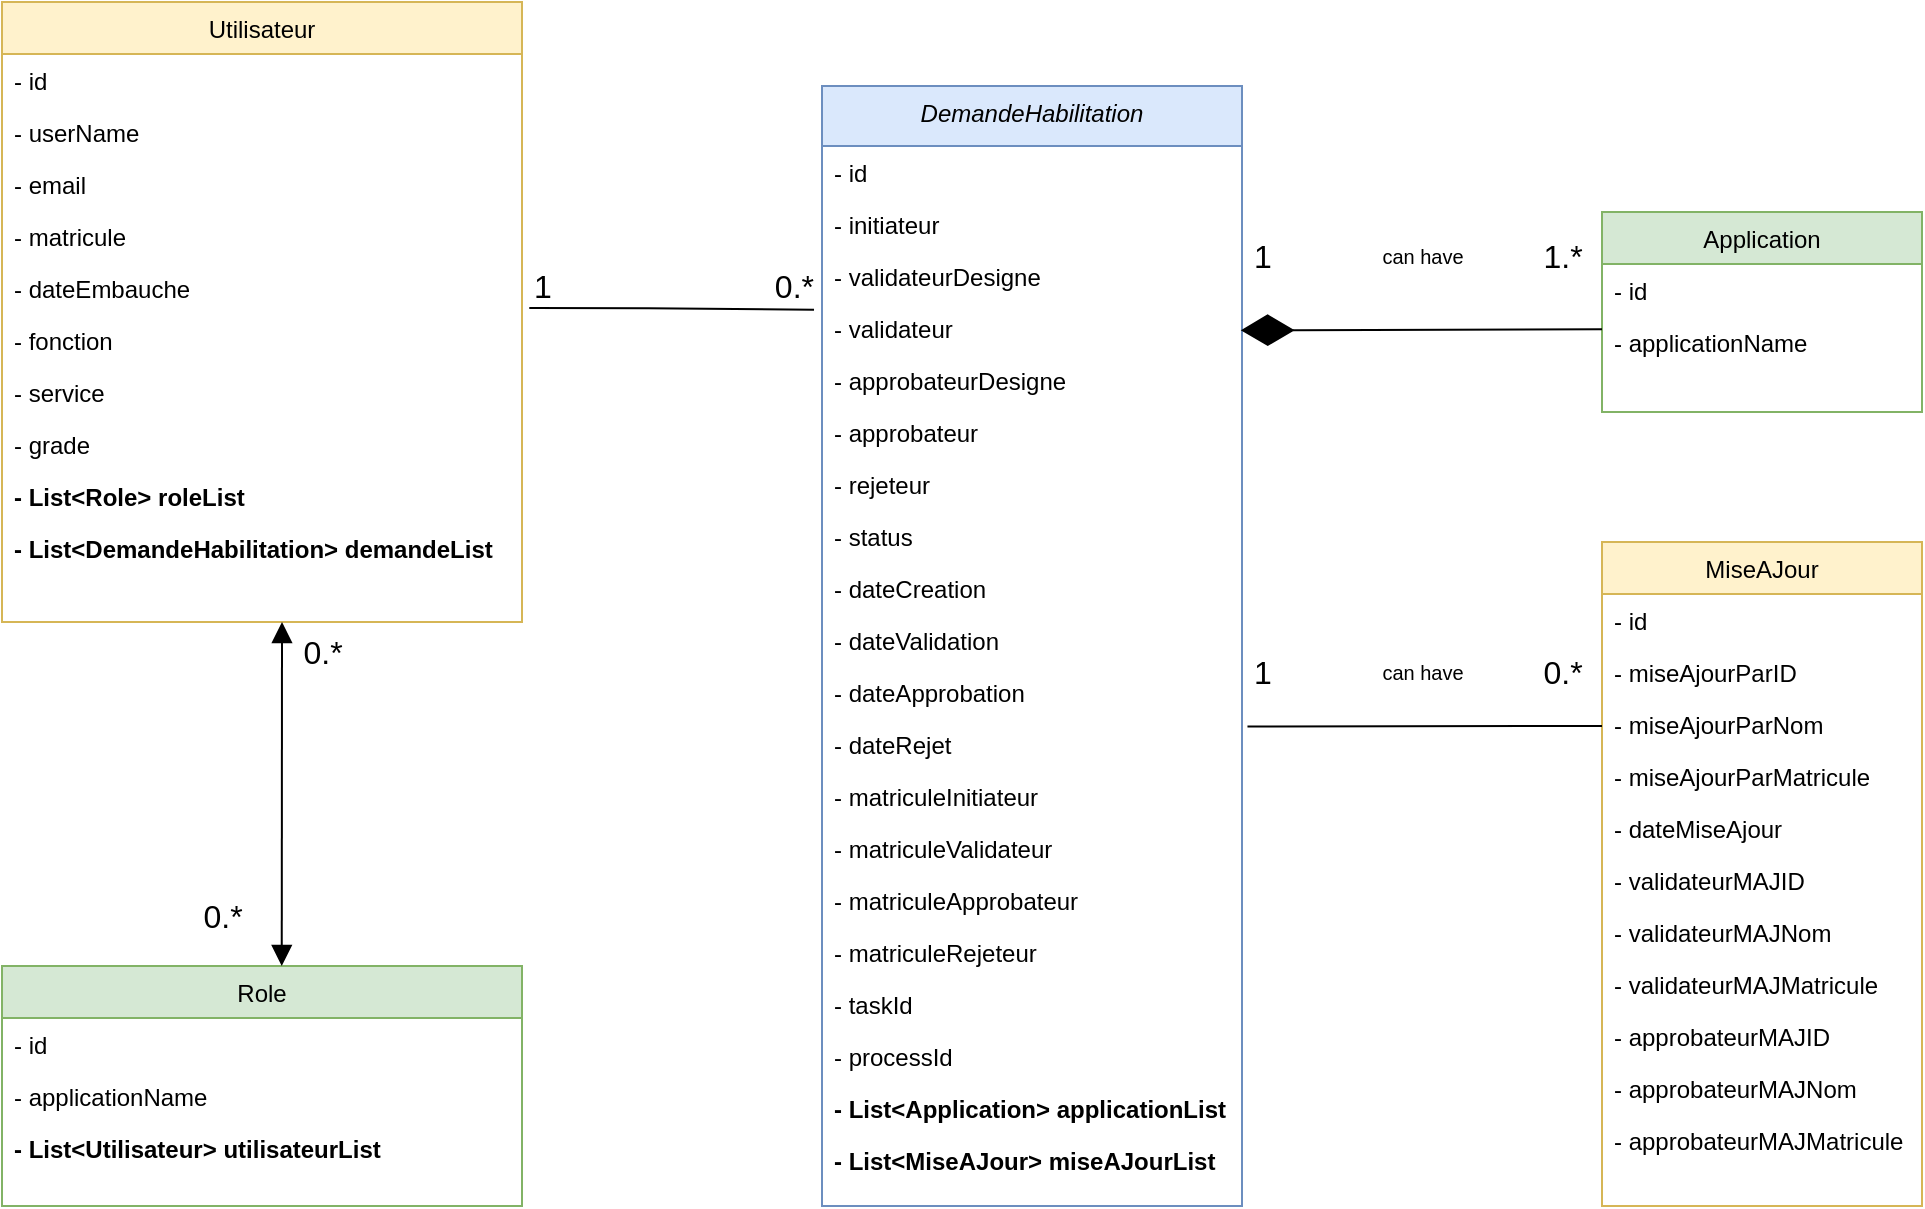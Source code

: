 <mxfile version="21.7.5" type="github">
  <diagram id="C5RBs43oDa-KdzZeNtuy" name="Page-1">
    <mxGraphModel dx="2200" dy="759" grid="1" gridSize="10" guides="1" tooltips="1" connect="1" arrows="1" fold="1" page="1" pageScale="1" pageWidth="827" pageHeight="1169" math="0" shadow="0">
      <root>
        <mxCell id="WIyWlLk6GJQsqaUBKTNV-0" />
        <mxCell id="WIyWlLk6GJQsqaUBKTNV-1" parent="WIyWlLk6GJQsqaUBKTNV-0" />
        <mxCell id="zkfFHV4jXpPFQw0GAbJ--0" value="DemandeHabilitation" style="swimlane;fontStyle=2;align=center;verticalAlign=top;childLayout=stackLayout;horizontal=1;startSize=30;horizontalStack=0;resizeParent=1;resizeLast=0;collapsible=1;marginBottom=0;rounded=0;shadow=0;strokeWidth=1;direction=east;fillColor=#dae8fc;strokeColor=#6c8ebf;" parent="WIyWlLk6GJQsqaUBKTNV-1" vertex="1">
          <mxGeometry x="130" y="120" width="210" height="560" as="geometry">
            <mxRectangle x="230" y="140" width="160" height="26" as="alternateBounds" />
          </mxGeometry>
        </mxCell>
        <mxCell id="zkfFHV4jXpPFQw0GAbJ--18" value="- id" style="text;align=left;verticalAlign=top;spacingLeft=4;spacingRight=4;overflow=hidden;rotatable=0;points=[[0,0.5],[1,0.5]];portConstraint=eastwest;" parent="zkfFHV4jXpPFQw0GAbJ--0" vertex="1">
          <mxGeometry y="30" width="210" height="26" as="geometry" />
        </mxCell>
        <mxCell id="B4z7yMbb7oqRhIw1RZV_-14" value="- initiateur" style="text;align=left;verticalAlign=top;spacingLeft=4;spacingRight=4;overflow=hidden;rotatable=0;points=[[0,0.5],[1,0.5]];portConstraint=eastwest;" vertex="1" parent="zkfFHV4jXpPFQw0GAbJ--0">
          <mxGeometry y="56" width="210" height="26" as="geometry" />
        </mxCell>
        <mxCell id="B4z7yMbb7oqRhIw1RZV_-15" value="- validateurDesigne" style="text;align=left;verticalAlign=top;spacingLeft=4;spacingRight=4;overflow=hidden;rotatable=0;points=[[0,0.5],[1,0.5]];portConstraint=eastwest;" vertex="1" parent="zkfFHV4jXpPFQw0GAbJ--0">
          <mxGeometry y="82" width="210" height="26" as="geometry" />
        </mxCell>
        <mxCell id="B4z7yMbb7oqRhIw1RZV_-16" value="- validateur" style="text;align=left;verticalAlign=top;spacingLeft=4;spacingRight=4;overflow=hidden;rotatable=0;points=[[0,0.5],[1,0.5]];portConstraint=eastwest;" vertex="1" parent="zkfFHV4jXpPFQw0GAbJ--0">
          <mxGeometry y="108" width="210" height="26" as="geometry" />
        </mxCell>
        <mxCell id="B4z7yMbb7oqRhIw1RZV_-17" value="- approbateurDesigne" style="text;align=left;verticalAlign=top;spacingLeft=4;spacingRight=4;overflow=hidden;rotatable=0;points=[[0,0.5],[1,0.5]];portConstraint=eastwest;" vertex="1" parent="zkfFHV4jXpPFQw0GAbJ--0">
          <mxGeometry y="134" width="210" height="26" as="geometry" />
        </mxCell>
        <mxCell id="B4z7yMbb7oqRhIw1RZV_-18" value="- approbateur" style="text;align=left;verticalAlign=top;spacingLeft=4;spacingRight=4;overflow=hidden;rotatable=0;points=[[0,0.5],[1,0.5]];portConstraint=eastwest;" vertex="1" parent="zkfFHV4jXpPFQw0GAbJ--0">
          <mxGeometry y="160" width="210" height="26" as="geometry" />
        </mxCell>
        <mxCell id="B4z7yMbb7oqRhIw1RZV_-19" value="- rejeteur" style="text;align=left;verticalAlign=top;spacingLeft=4;spacingRight=4;overflow=hidden;rotatable=0;points=[[0,0.5],[1,0.5]];portConstraint=eastwest;" vertex="1" parent="zkfFHV4jXpPFQw0GAbJ--0">
          <mxGeometry y="186" width="210" height="26" as="geometry" />
        </mxCell>
        <mxCell id="B4z7yMbb7oqRhIw1RZV_-20" value="- status" style="text;align=left;verticalAlign=top;spacingLeft=4;spacingRight=4;overflow=hidden;rotatable=0;points=[[0,0.5],[1,0.5]];portConstraint=eastwest;" vertex="1" parent="zkfFHV4jXpPFQw0GAbJ--0">
          <mxGeometry y="212" width="210" height="26" as="geometry" />
        </mxCell>
        <mxCell id="B4z7yMbb7oqRhIw1RZV_-21" value="- dateCreation" style="text;align=left;verticalAlign=top;spacingLeft=4;spacingRight=4;overflow=hidden;rotatable=0;points=[[0,0.5],[1,0.5]];portConstraint=eastwest;" vertex="1" parent="zkfFHV4jXpPFQw0GAbJ--0">
          <mxGeometry y="238" width="210" height="26" as="geometry" />
        </mxCell>
        <mxCell id="B4z7yMbb7oqRhIw1RZV_-22" value="- dateValidation" style="text;align=left;verticalAlign=top;spacingLeft=4;spacingRight=4;overflow=hidden;rotatable=0;points=[[0,0.5],[1,0.5]];portConstraint=eastwest;" vertex="1" parent="zkfFHV4jXpPFQw0GAbJ--0">
          <mxGeometry y="264" width="210" height="26" as="geometry" />
        </mxCell>
        <mxCell id="B4z7yMbb7oqRhIw1RZV_-23" value="- dateApprobation" style="text;align=left;verticalAlign=top;spacingLeft=4;spacingRight=4;overflow=hidden;rotatable=0;points=[[0,0.5],[1,0.5]];portConstraint=eastwest;" vertex="1" parent="zkfFHV4jXpPFQw0GAbJ--0">
          <mxGeometry y="290" width="210" height="26" as="geometry" />
        </mxCell>
        <mxCell id="B4z7yMbb7oqRhIw1RZV_-24" value="- dateRejet" style="text;align=left;verticalAlign=top;spacingLeft=4;spacingRight=4;overflow=hidden;rotatable=0;points=[[0,0.5],[1,0.5]];portConstraint=eastwest;" vertex="1" parent="zkfFHV4jXpPFQw0GAbJ--0">
          <mxGeometry y="316" width="210" height="26" as="geometry" />
        </mxCell>
        <mxCell id="B4z7yMbb7oqRhIw1RZV_-25" value="- matriculeInitiateur" style="text;align=left;verticalAlign=top;spacingLeft=4;spacingRight=4;overflow=hidden;rotatable=0;points=[[0,0.5],[1,0.5]];portConstraint=eastwest;" vertex="1" parent="zkfFHV4jXpPFQw0GAbJ--0">
          <mxGeometry y="342" width="210" height="26" as="geometry" />
        </mxCell>
        <mxCell id="B4z7yMbb7oqRhIw1RZV_-26" value="- matriculeValidateur" style="text;align=left;verticalAlign=top;spacingLeft=4;spacingRight=4;overflow=hidden;rotatable=0;points=[[0,0.5],[1,0.5]];portConstraint=eastwest;" vertex="1" parent="zkfFHV4jXpPFQw0GAbJ--0">
          <mxGeometry y="368" width="210" height="26" as="geometry" />
        </mxCell>
        <mxCell id="B4z7yMbb7oqRhIw1RZV_-27" value="- matriculeApprobateur" style="text;align=left;verticalAlign=top;spacingLeft=4;spacingRight=4;overflow=hidden;rotatable=0;points=[[0,0.5],[1,0.5]];portConstraint=eastwest;" vertex="1" parent="zkfFHV4jXpPFQw0GAbJ--0">
          <mxGeometry y="394" width="210" height="26" as="geometry" />
        </mxCell>
        <mxCell id="B4z7yMbb7oqRhIw1RZV_-28" value="- matriculeRejeteur" style="text;align=left;verticalAlign=top;spacingLeft=4;spacingRight=4;overflow=hidden;rotatable=0;points=[[0,0.5],[1,0.5]];portConstraint=eastwest;" vertex="1" parent="zkfFHV4jXpPFQw0GAbJ--0">
          <mxGeometry y="420" width="210" height="26" as="geometry" />
        </mxCell>
        <mxCell id="B4z7yMbb7oqRhIw1RZV_-29" value="- taskId" style="text;align=left;verticalAlign=top;spacingLeft=4;spacingRight=4;overflow=hidden;rotatable=0;points=[[0,0.5],[1,0.5]];portConstraint=eastwest;" vertex="1" parent="zkfFHV4jXpPFQw0GAbJ--0">
          <mxGeometry y="446" width="210" height="26" as="geometry" />
        </mxCell>
        <mxCell id="B4z7yMbb7oqRhIw1RZV_-30" value="- processId" style="text;align=left;verticalAlign=top;spacingLeft=4;spacingRight=4;overflow=hidden;rotatable=0;points=[[0,0.5],[1,0.5]];portConstraint=eastwest;" vertex="1" parent="zkfFHV4jXpPFQw0GAbJ--0">
          <mxGeometry y="472" width="210" height="26" as="geometry" />
        </mxCell>
        <mxCell id="B4z7yMbb7oqRhIw1RZV_-31" value="- List&lt;Application&gt; applicationList" style="text;align=left;verticalAlign=top;spacingLeft=4;spacingRight=4;overflow=hidden;rotatable=0;points=[[0,0.5],[1,0.5]];portConstraint=eastwest;fontStyle=1" vertex="1" parent="zkfFHV4jXpPFQw0GAbJ--0">
          <mxGeometry y="498" width="210" height="26" as="geometry" />
        </mxCell>
        <mxCell id="B4z7yMbb7oqRhIw1RZV_-32" value="- List&lt;MiseAJour&gt; miseAJourList" style="text;align=left;verticalAlign=top;spacingLeft=4;spacingRight=4;overflow=hidden;rotatable=0;points=[[0,0.5],[1,0.5]];portConstraint=eastwest;fontStyle=1" vertex="1" parent="zkfFHV4jXpPFQw0GAbJ--0">
          <mxGeometry y="524" width="210" height="26" as="geometry" />
        </mxCell>
        <mxCell id="zkfFHV4jXpPFQw0GAbJ--17" value="Application" style="swimlane;fontStyle=0;align=center;verticalAlign=top;childLayout=stackLayout;horizontal=1;startSize=26;horizontalStack=0;resizeParent=1;resizeLast=0;collapsible=1;marginBottom=0;rounded=0;shadow=0;strokeWidth=1;fillColor=#d5e8d4;strokeColor=#82b366;" parent="WIyWlLk6GJQsqaUBKTNV-1" vertex="1">
          <mxGeometry x="520" y="183" width="160" height="100" as="geometry">
            <mxRectangle x="550" y="140" width="160" height="26" as="alternateBounds" />
          </mxGeometry>
        </mxCell>
        <mxCell id="zkfFHV4jXpPFQw0GAbJ--19" value="- id" style="text;align=left;verticalAlign=top;spacingLeft=4;spacingRight=4;overflow=hidden;rotatable=0;points=[[0,0.5],[1,0.5]];portConstraint=eastwest;rounded=0;shadow=0;html=0;" parent="zkfFHV4jXpPFQw0GAbJ--17" vertex="1">
          <mxGeometry y="26" width="160" height="26" as="geometry" />
        </mxCell>
        <mxCell id="zkfFHV4jXpPFQw0GAbJ--20" value="- applicationName" style="text;align=left;verticalAlign=top;spacingLeft=4;spacingRight=4;overflow=hidden;rotatable=0;points=[[0,0.5],[1,0.5]];portConstraint=eastwest;rounded=0;shadow=0;html=0;" parent="zkfFHV4jXpPFQw0GAbJ--17" vertex="1">
          <mxGeometry y="52" width="160" height="26" as="geometry" />
        </mxCell>
        <mxCell id="EOMOwbiBgdImRqvA-wY1-0" value="MiseAJour" style="swimlane;fontStyle=0;align=center;verticalAlign=top;childLayout=stackLayout;horizontal=1;startSize=26;horizontalStack=0;resizeParent=1;resizeLast=0;collapsible=1;marginBottom=0;rounded=0;shadow=0;strokeWidth=1;fillColor=#fff2cc;strokeColor=#d6b656;" parent="WIyWlLk6GJQsqaUBKTNV-1" vertex="1">
          <mxGeometry x="520" y="348" width="160" height="332" as="geometry">
            <mxRectangle x="550" y="140" width="160" height="26" as="alternateBounds" />
          </mxGeometry>
        </mxCell>
        <mxCell id="B4z7yMbb7oqRhIw1RZV_-33" value="- id" style="text;align=left;verticalAlign=top;spacingLeft=4;spacingRight=4;overflow=hidden;rotatable=0;points=[[0,0.5],[1,0.5]];portConstraint=eastwest;rounded=0;shadow=0;html=0;" vertex="1" parent="EOMOwbiBgdImRqvA-wY1-0">
          <mxGeometry y="26" width="160" height="26" as="geometry" />
        </mxCell>
        <mxCell id="B4z7yMbb7oqRhIw1RZV_-35" value="- miseAjourParID" style="text;align=left;verticalAlign=top;spacingLeft=4;spacingRight=4;overflow=hidden;rotatable=0;points=[[0,0.5],[1,0.5]];portConstraint=eastwest;rounded=0;shadow=0;html=0;" vertex="1" parent="EOMOwbiBgdImRqvA-wY1-0">
          <mxGeometry y="52" width="160" height="26" as="geometry" />
        </mxCell>
        <mxCell id="B4z7yMbb7oqRhIw1RZV_-36" value="- miseAjourParNom" style="text;align=left;verticalAlign=top;spacingLeft=4;spacingRight=4;overflow=hidden;rotatable=0;points=[[0,0.5],[1,0.5]];portConstraint=eastwest;rounded=0;shadow=0;html=0;" vertex="1" parent="EOMOwbiBgdImRqvA-wY1-0">
          <mxGeometry y="78" width="160" height="26" as="geometry" />
        </mxCell>
        <mxCell id="B4z7yMbb7oqRhIw1RZV_-37" value="- miseAjourParMatricule" style="text;align=left;verticalAlign=top;spacingLeft=4;spacingRight=4;overflow=hidden;rotatable=0;points=[[0,0.5],[1,0.5]];portConstraint=eastwest;rounded=0;shadow=0;html=0;" vertex="1" parent="EOMOwbiBgdImRqvA-wY1-0">
          <mxGeometry y="104" width="160" height="26" as="geometry" />
        </mxCell>
        <mxCell id="B4z7yMbb7oqRhIw1RZV_-38" value="- dateMiseAjour" style="text;align=left;verticalAlign=top;spacingLeft=4;spacingRight=4;overflow=hidden;rotatable=0;points=[[0,0.5],[1,0.5]];portConstraint=eastwest;rounded=0;shadow=0;html=0;" vertex="1" parent="EOMOwbiBgdImRqvA-wY1-0">
          <mxGeometry y="130" width="160" height="26" as="geometry" />
        </mxCell>
        <mxCell id="B4z7yMbb7oqRhIw1RZV_-39" value="- validateurMAJID" style="text;align=left;verticalAlign=top;spacingLeft=4;spacingRight=4;overflow=hidden;rotatable=0;points=[[0,0.5],[1,0.5]];portConstraint=eastwest;rounded=0;shadow=0;html=0;" vertex="1" parent="EOMOwbiBgdImRqvA-wY1-0">
          <mxGeometry y="156" width="160" height="26" as="geometry" />
        </mxCell>
        <mxCell id="B4z7yMbb7oqRhIw1RZV_-40" value="- validateurMAJNom" style="text;align=left;verticalAlign=top;spacingLeft=4;spacingRight=4;overflow=hidden;rotatable=0;points=[[0,0.5],[1,0.5]];portConstraint=eastwest;rounded=0;shadow=0;html=0;" vertex="1" parent="EOMOwbiBgdImRqvA-wY1-0">
          <mxGeometry y="182" width="160" height="26" as="geometry" />
        </mxCell>
        <mxCell id="B4z7yMbb7oqRhIw1RZV_-41" value="- validateurMAJMatricule" style="text;align=left;verticalAlign=top;spacingLeft=4;spacingRight=4;overflow=hidden;rotatable=0;points=[[0,0.5],[1,0.5]];portConstraint=eastwest;rounded=0;shadow=0;html=0;" vertex="1" parent="EOMOwbiBgdImRqvA-wY1-0">
          <mxGeometry y="208" width="160" height="26" as="geometry" />
        </mxCell>
        <mxCell id="B4z7yMbb7oqRhIw1RZV_-42" value="- approbateurMAJID" style="text;align=left;verticalAlign=top;spacingLeft=4;spacingRight=4;overflow=hidden;rotatable=0;points=[[0,0.5],[1,0.5]];portConstraint=eastwest;rounded=0;shadow=0;html=0;" vertex="1" parent="EOMOwbiBgdImRqvA-wY1-0">
          <mxGeometry y="234" width="160" height="26" as="geometry" />
        </mxCell>
        <mxCell id="B4z7yMbb7oqRhIw1RZV_-43" value="- approbateurMAJNom" style="text;align=left;verticalAlign=top;spacingLeft=4;spacingRight=4;overflow=hidden;rotatable=0;points=[[0,0.5],[1,0.5]];portConstraint=eastwest;rounded=0;shadow=0;html=0;" vertex="1" parent="EOMOwbiBgdImRqvA-wY1-0">
          <mxGeometry y="260" width="160" height="26" as="geometry" />
        </mxCell>
        <mxCell id="B4z7yMbb7oqRhIw1RZV_-44" value="- approbateurMAJMatricule" style="text;align=left;verticalAlign=top;spacingLeft=4;spacingRight=4;overflow=hidden;rotatable=0;points=[[0,0.5],[1,0.5]];portConstraint=eastwest;rounded=0;shadow=0;html=0;" vertex="1" parent="EOMOwbiBgdImRqvA-wY1-0">
          <mxGeometry y="286" width="160" height="26" as="geometry" />
        </mxCell>
        <mxCell id="B4z7yMbb7oqRhIw1RZV_-8" value="&lt;div style=&quot;background-color: rgb(22, 28, 45); color: rgb(168, 175, 190); font-family: &amp;quot;JetBrains Mono&amp;quot;, monospace;&quot;&gt;&lt;br&gt;&lt;br&gt;&lt;/div&gt;" style="text;html=1;align=left;verticalAlign=middle;resizable=0;points=[];autosize=1;strokeColor=none;fillColor=none;" vertex="1" parent="WIyWlLk6GJQsqaUBKTNV-1">
          <mxGeometry x="60" y="243" width="20" height="40" as="geometry" />
        </mxCell>
        <mxCell id="B4z7yMbb7oqRhIw1RZV_-46" value="" style="endArrow=diamondThin;endFill=1;endSize=24;html=1;rounded=0;fontSize=11;curved=1;exitX=0.004;exitY=0.862;exitDx=0;exitDy=0;entryX=1;entryY=0.5;entryDx=0;entryDy=0;exitPerimeter=0;" edge="1" parent="WIyWlLk6GJQsqaUBKTNV-1">
          <mxGeometry width="160" relative="1" as="geometry">
            <mxPoint x="520.0" y="241.572" as="sourcePoint" />
            <mxPoint x="339.36" y="242.16" as="targetPoint" />
          </mxGeometry>
        </mxCell>
        <mxCell id="B4z7yMbb7oqRhIw1RZV_-50" value="1" style="text;html=1;align=center;verticalAlign=middle;resizable=0;points=[];autosize=1;strokeColor=none;fillColor=none;fontSize=16;" vertex="1" parent="WIyWlLk6GJQsqaUBKTNV-1">
          <mxGeometry x="335" y="398" width="30" height="30" as="geometry" />
        </mxCell>
        <mxCell id="B4z7yMbb7oqRhIw1RZV_-51" value="can have" style="text;html=1;align=center;verticalAlign=middle;resizable=0;points=[];autosize=1;strokeColor=none;fillColor=none;fontSize=10;" vertex="1" parent="WIyWlLk6GJQsqaUBKTNV-1">
          <mxGeometry x="400" y="398" width="60" height="30" as="geometry" />
        </mxCell>
        <mxCell id="B4z7yMbb7oqRhIw1RZV_-52" value="0.*" style="text;html=1;align=center;verticalAlign=middle;resizable=0;points=[];autosize=1;strokeColor=none;fillColor=none;fontSize=16;" vertex="1" parent="WIyWlLk6GJQsqaUBKTNV-1">
          <mxGeometry x="480" y="398" width="40" height="30" as="geometry" />
        </mxCell>
        <mxCell id="B4z7yMbb7oqRhIw1RZV_-53" value="1" style="text;html=1;align=center;verticalAlign=middle;resizable=0;points=[];autosize=1;strokeColor=none;fillColor=none;fontSize=16;" vertex="1" parent="WIyWlLk6GJQsqaUBKTNV-1">
          <mxGeometry x="335" y="190" width="30" height="30" as="geometry" />
        </mxCell>
        <mxCell id="B4z7yMbb7oqRhIw1RZV_-54" value="&lt;font style=&quot;font-size: 10px;&quot;&gt;can have&lt;/font&gt;" style="text;html=1;align=center;verticalAlign=middle;resizable=0;points=[];autosize=1;strokeColor=none;fillColor=none;fontSize=10;" vertex="1" parent="WIyWlLk6GJQsqaUBKTNV-1">
          <mxGeometry x="400" y="190" width="60" height="30" as="geometry" />
        </mxCell>
        <mxCell id="B4z7yMbb7oqRhIw1RZV_-55" value="1.*" style="text;html=1;align=center;verticalAlign=middle;resizable=0;points=[];autosize=1;strokeColor=none;fillColor=none;fontSize=16;" vertex="1" parent="WIyWlLk6GJQsqaUBKTNV-1">
          <mxGeometry x="480" y="190" width="40" height="30" as="geometry" />
        </mxCell>
        <mxCell id="B4z7yMbb7oqRhIw1RZV_-69" value="Utilisateur" style="swimlane;fontStyle=0;align=center;verticalAlign=top;childLayout=stackLayout;horizontal=1;startSize=26;horizontalStack=0;resizeParent=1;resizeLast=0;collapsible=1;marginBottom=0;rounded=0;shadow=0;strokeWidth=1;fillColor=#fff2cc;strokeColor=#d6b656;" vertex="1" parent="WIyWlLk6GJQsqaUBKTNV-1">
          <mxGeometry x="-280" y="78" width="260" height="310" as="geometry">
            <mxRectangle x="550" y="140" width="160" height="26" as="alternateBounds" />
          </mxGeometry>
        </mxCell>
        <mxCell id="B4z7yMbb7oqRhIw1RZV_-70" value="- id" style="text;align=left;verticalAlign=top;spacingLeft=4;spacingRight=4;overflow=hidden;rotatable=0;points=[[0,0.5],[1,0.5]];portConstraint=eastwest;rounded=0;shadow=0;html=0;" vertex="1" parent="B4z7yMbb7oqRhIw1RZV_-69">
          <mxGeometry y="26" width="260" height="26" as="geometry" />
        </mxCell>
        <mxCell id="B4z7yMbb7oqRhIw1RZV_-71" value="- userName" style="text;align=left;verticalAlign=top;spacingLeft=4;spacingRight=4;overflow=hidden;rotatable=0;points=[[0,0.5],[1,0.5]];portConstraint=eastwest;rounded=0;shadow=0;html=0;" vertex="1" parent="B4z7yMbb7oqRhIw1RZV_-69">
          <mxGeometry y="52" width="260" height="26" as="geometry" />
        </mxCell>
        <mxCell id="B4z7yMbb7oqRhIw1RZV_-72" value="- email" style="text;align=left;verticalAlign=top;spacingLeft=4;spacingRight=4;overflow=hidden;rotatable=0;points=[[0,0.5],[1,0.5]];portConstraint=eastwest;rounded=0;shadow=0;html=0;" vertex="1" parent="B4z7yMbb7oqRhIw1RZV_-69">
          <mxGeometry y="78" width="260" height="26" as="geometry" />
        </mxCell>
        <mxCell id="B4z7yMbb7oqRhIw1RZV_-73" value="- matricule" style="text;align=left;verticalAlign=top;spacingLeft=4;spacingRight=4;overflow=hidden;rotatable=0;points=[[0,0.5],[1,0.5]];portConstraint=eastwest;rounded=0;shadow=0;html=0;" vertex="1" parent="B4z7yMbb7oqRhIw1RZV_-69">
          <mxGeometry y="104" width="260" height="26" as="geometry" />
        </mxCell>
        <mxCell id="B4z7yMbb7oqRhIw1RZV_-74" value="- dateEmbauche" style="text;align=left;verticalAlign=top;spacingLeft=4;spacingRight=4;overflow=hidden;rotatable=0;points=[[0,0.5],[1,0.5]];portConstraint=eastwest;rounded=0;shadow=0;html=0;" vertex="1" parent="B4z7yMbb7oqRhIw1RZV_-69">
          <mxGeometry y="130" width="260" height="26" as="geometry" />
        </mxCell>
        <mxCell id="B4z7yMbb7oqRhIw1RZV_-75" value="- fonction" style="text;align=left;verticalAlign=top;spacingLeft=4;spacingRight=4;overflow=hidden;rotatable=0;points=[[0,0.5],[1,0.5]];portConstraint=eastwest;rounded=0;shadow=0;html=0;" vertex="1" parent="B4z7yMbb7oqRhIw1RZV_-69">
          <mxGeometry y="156" width="260" height="26" as="geometry" />
        </mxCell>
        <mxCell id="B4z7yMbb7oqRhIw1RZV_-76" value="- service" style="text;align=left;verticalAlign=top;spacingLeft=4;spacingRight=4;overflow=hidden;rotatable=0;points=[[0,0.5],[1,0.5]];portConstraint=eastwest;rounded=0;shadow=0;html=0;" vertex="1" parent="B4z7yMbb7oqRhIw1RZV_-69">
          <mxGeometry y="182" width="260" height="26" as="geometry" />
        </mxCell>
        <mxCell id="B4z7yMbb7oqRhIw1RZV_-77" value="- grade" style="text;align=left;verticalAlign=top;spacingLeft=4;spacingRight=4;overflow=hidden;rotatable=0;points=[[0,0.5],[1,0.5]];portConstraint=eastwest;rounded=0;shadow=0;html=0;" vertex="1" parent="B4z7yMbb7oqRhIw1RZV_-69">
          <mxGeometry y="208" width="260" height="26" as="geometry" />
        </mxCell>
        <mxCell id="B4z7yMbb7oqRhIw1RZV_-88" value="- List&lt;Role&gt; roleList" style="text;align=left;verticalAlign=top;spacingLeft=4;spacingRight=4;overflow=hidden;rotatable=0;points=[[0,0.5],[1,0.5]];portConstraint=eastwest;fontStyle=1" vertex="1" parent="B4z7yMbb7oqRhIw1RZV_-69">
          <mxGeometry y="234" width="260" height="26" as="geometry" />
        </mxCell>
        <mxCell id="B4z7yMbb7oqRhIw1RZV_-91" value="- List&lt;DemandeHabilitation&gt; demandeList" style="text;align=left;verticalAlign=top;spacingLeft=4;spacingRight=4;overflow=hidden;rotatable=0;points=[[0,0.5],[1,0.5]];portConstraint=eastwest;fontStyle=1" vertex="1" parent="B4z7yMbb7oqRhIw1RZV_-69">
          <mxGeometry y="260" width="260" height="26" as="geometry" />
        </mxCell>
        <mxCell id="B4z7yMbb7oqRhIw1RZV_-81" value="Role" style="swimlane;fontStyle=0;align=center;verticalAlign=top;childLayout=stackLayout;horizontal=1;startSize=26;horizontalStack=0;resizeParent=1;resizeLast=0;collapsible=1;marginBottom=0;rounded=0;shadow=0;strokeWidth=1;fillColor=#d5e8d4;strokeColor=#82b366;" vertex="1" parent="WIyWlLk6GJQsqaUBKTNV-1">
          <mxGeometry x="-280" y="560" width="260" height="120" as="geometry">
            <mxRectangle x="550" y="140" width="160" height="26" as="alternateBounds" />
          </mxGeometry>
        </mxCell>
        <mxCell id="B4z7yMbb7oqRhIw1RZV_-82" value="- id" style="text;align=left;verticalAlign=top;spacingLeft=4;spacingRight=4;overflow=hidden;rotatable=0;points=[[0,0.5],[1,0.5]];portConstraint=eastwest;rounded=0;shadow=0;html=0;" vertex="1" parent="B4z7yMbb7oqRhIw1RZV_-81">
          <mxGeometry y="26" width="260" height="26" as="geometry" />
        </mxCell>
        <mxCell id="B4z7yMbb7oqRhIw1RZV_-83" value="- applicationName" style="text;align=left;verticalAlign=top;spacingLeft=4;spacingRight=4;overflow=hidden;rotatable=0;points=[[0,0.5],[1,0.5]];portConstraint=eastwest;rounded=0;shadow=0;html=0;" vertex="1" parent="B4z7yMbb7oqRhIw1RZV_-81">
          <mxGeometry y="52" width="260" height="26" as="geometry" />
        </mxCell>
        <mxCell id="B4z7yMbb7oqRhIw1RZV_-89" value="- List&lt;Utilisateur&gt; utilisateurList" style="text;align=left;verticalAlign=top;spacingLeft=4;spacingRight=4;overflow=hidden;rotatable=0;points=[[0,0.5],[1,0.5]];portConstraint=eastwest;fontStyle=1" vertex="1" parent="B4z7yMbb7oqRhIw1RZV_-81">
          <mxGeometry y="78" width="260" height="26" as="geometry" />
        </mxCell>
        <mxCell id="B4z7yMbb7oqRhIw1RZV_-84" value="" style="endArrow=block;startArrow=block;endFill=1;startFill=1;html=1;rounded=0;fontSize=12;startSize=8;endSize=8;curved=1;exitX=0;exitY=0;exitDx=0;exitDy=0;exitPerimeter=0;entryX=0.538;entryY=0;entryDx=0;entryDy=0;entryPerimeter=0;" edge="1" parent="WIyWlLk6GJQsqaUBKTNV-1" source="B4z7yMbb7oqRhIw1RZV_-85" target="B4z7yMbb7oqRhIw1RZV_-81">
          <mxGeometry width="160" relative="1" as="geometry">
            <mxPoint x="-170" y="410" as="sourcePoint" />
            <mxPoint x="-140" y="550" as="targetPoint" />
          </mxGeometry>
        </mxCell>
        <mxCell id="B4z7yMbb7oqRhIw1RZV_-85" value="0.*" style="text;html=1;align=center;verticalAlign=middle;resizable=0;points=[];autosize=1;strokeColor=none;fillColor=none;fontSize=16;" vertex="1" parent="WIyWlLk6GJQsqaUBKTNV-1">
          <mxGeometry x="-140" y="388" width="40" height="30" as="geometry" />
        </mxCell>
        <mxCell id="B4z7yMbb7oqRhIw1RZV_-86" value="0.*" style="text;html=1;align=center;verticalAlign=middle;resizable=0;points=[];autosize=1;strokeColor=none;fillColor=none;fontSize=16;" vertex="1" parent="WIyWlLk6GJQsqaUBKTNV-1">
          <mxGeometry x="-190" y="520" width="40" height="30" as="geometry" />
        </mxCell>
        <mxCell id="B4z7yMbb7oqRhIw1RZV_-92" value="" style="endArrow=none;html=1;edgeStyle=orthogonalEdgeStyle;rounded=0;fontSize=12;startSize=8;endSize=8;curved=1;exitX=1.013;exitY=0.164;exitDx=0;exitDy=0;exitPerimeter=0;" edge="1" parent="WIyWlLk6GJQsqaUBKTNV-1" source="B4z7yMbb7oqRhIw1RZV_-24">
          <mxGeometry relative="1" as="geometry">
            <mxPoint x="350" y="440" as="sourcePoint" />
            <mxPoint x="520" y="440" as="targetPoint" />
          </mxGeometry>
        </mxCell>
        <mxCell id="B4z7yMbb7oqRhIw1RZV_-95" value="" style="endArrow=none;html=1;edgeStyle=orthogonalEdgeStyle;rounded=0;fontSize=12;startSize=8;endSize=8;curved=1;exitX=1.014;exitY=0.885;exitDx=0;exitDy=0;exitPerimeter=0;entryX=-0.019;entryY=0.151;entryDx=0;entryDy=0;entryPerimeter=0;" edge="1" parent="WIyWlLk6GJQsqaUBKTNV-1" source="B4z7yMbb7oqRhIw1RZV_-74" target="B4z7yMbb7oqRhIw1RZV_-16">
          <mxGeometry relative="1" as="geometry">
            <mxPoint x="-10" y="232.58" as="sourcePoint" />
            <mxPoint x="100" y="232.58" as="targetPoint" />
          </mxGeometry>
        </mxCell>
        <mxCell id="B4z7yMbb7oqRhIw1RZV_-96" value="1" style="edgeLabel;resizable=0;html=1;align=left;verticalAlign=bottom;fontSize=16;" connectable="0" vertex="1" parent="B4z7yMbb7oqRhIw1RZV_-95">
          <mxGeometry x="-1" relative="1" as="geometry" />
        </mxCell>
        <mxCell id="B4z7yMbb7oqRhIw1RZV_-97" value="0.*" style="edgeLabel;resizable=0;html=1;align=right;verticalAlign=bottom;fontSize=16;" connectable="0" vertex="1" parent="B4z7yMbb7oqRhIw1RZV_-95">
          <mxGeometry x="1" relative="1" as="geometry" />
        </mxCell>
      </root>
    </mxGraphModel>
  </diagram>
</mxfile>
